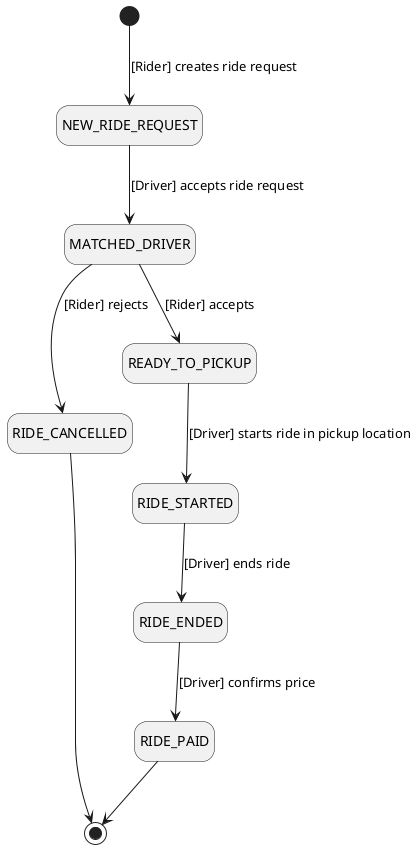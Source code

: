 @startuml Ride Status Diagram
hide empty description

[*] --> NEW_RIDE_REQUEST : [Rider] creates ride request

NEW_RIDE_REQUEST --> MATCHED_DRIVER : [Driver] accepts ride request
MATCHED_DRIVER --> RIDE_CANCELLED : [Rider] rejects
MATCHED_DRIVER --> READY_TO_PICKUP : [Rider] accepts
READY_TO_PICKUP --> RIDE_STARTED : [Driver] starts ride in pickup location
RIDE_STARTED --> RIDE_ENDED : [Driver] ends ride
RIDE_ENDED --> RIDE_PAID : [Driver] confirms price

RIDE_PAID --> [*]
RIDE_CANCELLED --> [*]
@enduml
